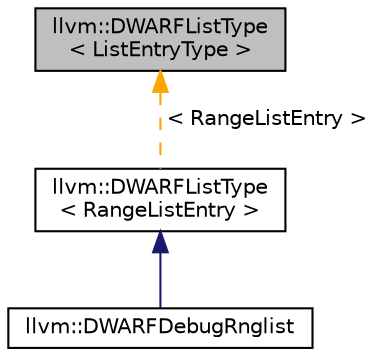 digraph "llvm::DWARFListType&lt; ListEntryType &gt;"
{
 // LATEX_PDF_SIZE
  bgcolor="transparent";
  edge [fontname="Helvetica",fontsize="10",labelfontname="Helvetica",labelfontsize="10"];
  node [fontname="Helvetica",fontsize="10",shape="box"];
  Node1 [label="llvm::DWARFListType\l\< ListEntryType \>",height=0.2,width=0.4,color="black", fillcolor="grey75", style="filled", fontcolor="black",tooltip="A base class for lists of entries that are extracted from a particular section, such as range lists o..."];
  Node1 -> Node2 [dir="back",color="orange",fontsize="10",style="dashed",label=" \< RangeListEntry \>" ,fontname="Helvetica"];
  Node2 [label="llvm::DWARFListType\l\< RangeListEntry \>",height=0.2,width=0.4,color="black",URL="$classllvm_1_1DWARFListType.html",tooltip=" "];
  Node2 -> Node3 [dir="back",color="midnightblue",fontsize="10",style="solid",fontname="Helvetica"];
  Node3 [label="llvm::DWARFDebugRnglist",height=0.2,width=0.4,color="black",URL="$classllvm_1_1DWARFDebugRnglist.html",tooltip="A class representing a single rangelist."];
}
